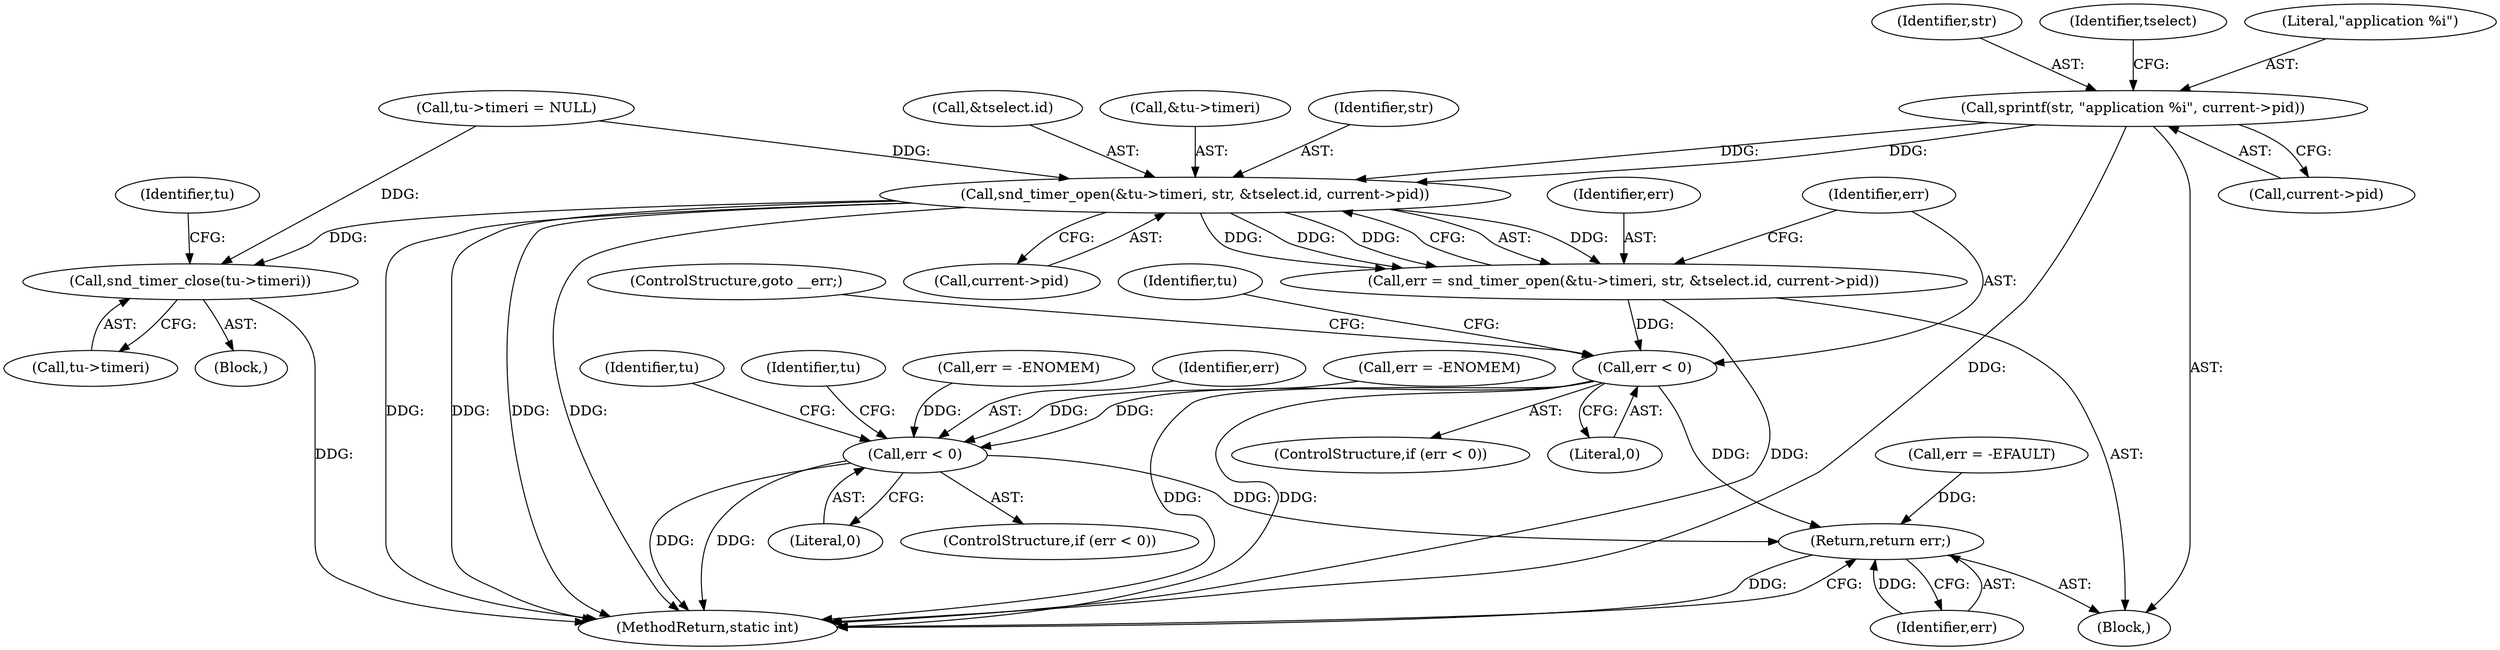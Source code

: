 digraph "0_linux_af368027a49a751d6ff4ee9e3f9961f35bb4fede_2@API" {
"1000143" [label="(Call,sprintf(str, \"application %i\", current->pid))"];
"1000166" [label="(Call,snd_timer_open(&tu->timeri, str, &tselect.id, current->pid))"];
"1000164" [label="(Call,err = snd_timer_open(&tu->timeri, str, &tselect.id, current->pid))"];
"1000180" [label="(Call,err < 0)"];
"1000254" [label="(Call,err < 0)"];
"1000305" [label="(Return,return err;)"];
"1000258" [label="(Call,snd_timer_close(tu->timeri))"];
"1000306" [label="(Identifier,err)"];
"1000253" [label="(ControlStructure,if (err < 0))"];
"1000255" [label="(Identifier,err)"];
"1000183" [label="(ControlStructure,goto __err;)"];
"1000264" [label="(Identifier,tu)"];
"1000254" [label="(Call,err < 0)"];
"1000165" [label="(Identifier,err)"];
"1000307" [label="(MethodReturn,static int)"];
"1000172" [label="(Call,&tselect.id)"];
"1000258" [label="(Call,snd_timer_close(tu->timeri))"];
"1000125" [label="(Call,tu->timeri = NULL)"];
"1000167" [label="(Call,&tu->timeri)"];
"1000103" [label="(Block,)"];
"1000143" [label="(Call,sprintf(str, \"application %i\", current->pid))"];
"1000180" [label="(Call,err < 0)"];
"1000171" [label="(Identifier,str)"];
"1000256" [label="(Literal,0)"];
"1000249" [label="(Call,err = -ENOMEM)"];
"1000144" [label="(Identifier,str)"];
"1000260" [label="(Identifier,tu)"];
"1000186" [label="(Identifier,tu)"];
"1000176" [label="(Call,current->pid)"];
"1000181" [label="(Identifier,err)"];
"1000166" [label="(Call,snd_timer_open(&tu->timeri, str, &tselect.id, current->pid))"];
"1000272" [label="(Identifier,tu)"];
"1000259" [label="(Call,tu->timeri)"];
"1000225" [label="(Call,err = -ENOMEM)"];
"1000138" [label="(Call,err = -EFAULT)"];
"1000164" [label="(Call,err = snd_timer_open(&tu->timeri, str, &tselect.id, current->pid))"];
"1000257" [label="(Block,)"];
"1000182" [label="(Literal,0)"];
"1000179" [label="(ControlStructure,if (err < 0))"];
"1000146" [label="(Call,current->pid)"];
"1000153" [label="(Identifier,tselect)"];
"1000305" [label="(Return,return err;)"];
"1000145" [label="(Literal,\"application %i\")"];
"1000143" -> "1000103"  [label="AST: "];
"1000143" -> "1000146"  [label="CFG: "];
"1000144" -> "1000143"  [label="AST: "];
"1000145" -> "1000143"  [label="AST: "];
"1000146" -> "1000143"  [label="AST: "];
"1000153" -> "1000143"  [label="CFG: "];
"1000143" -> "1000307"  [label="DDG: "];
"1000143" -> "1000166"  [label="DDG: "];
"1000143" -> "1000166"  [label="DDG: "];
"1000166" -> "1000164"  [label="AST: "];
"1000166" -> "1000176"  [label="CFG: "];
"1000167" -> "1000166"  [label="AST: "];
"1000171" -> "1000166"  [label="AST: "];
"1000172" -> "1000166"  [label="AST: "];
"1000176" -> "1000166"  [label="AST: "];
"1000164" -> "1000166"  [label="CFG: "];
"1000166" -> "1000307"  [label="DDG: "];
"1000166" -> "1000307"  [label="DDG: "];
"1000166" -> "1000307"  [label="DDG: "];
"1000166" -> "1000307"  [label="DDG: "];
"1000166" -> "1000164"  [label="DDG: "];
"1000166" -> "1000164"  [label="DDG: "];
"1000166" -> "1000164"  [label="DDG: "];
"1000166" -> "1000164"  [label="DDG: "];
"1000125" -> "1000166"  [label="DDG: "];
"1000166" -> "1000258"  [label="DDG: "];
"1000164" -> "1000103"  [label="AST: "];
"1000165" -> "1000164"  [label="AST: "];
"1000181" -> "1000164"  [label="CFG: "];
"1000164" -> "1000307"  [label="DDG: "];
"1000164" -> "1000180"  [label="DDG: "];
"1000180" -> "1000179"  [label="AST: "];
"1000180" -> "1000182"  [label="CFG: "];
"1000181" -> "1000180"  [label="AST: "];
"1000182" -> "1000180"  [label="AST: "];
"1000183" -> "1000180"  [label="CFG: "];
"1000186" -> "1000180"  [label="CFG: "];
"1000180" -> "1000307"  [label="DDG: "];
"1000180" -> "1000307"  [label="DDG: "];
"1000180" -> "1000254"  [label="DDG: "];
"1000180" -> "1000305"  [label="DDG: "];
"1000254" -> "1000253"  [label="AST: "];
"1000254" -> "1000256"  [label="CFG: "];
"1000255" -> "1000254"  [label="AST: "];
"1000256" -> "1000254"  [label="AST: "];
"1000260" -> "1000254"  [label="CFG: "];
"1000272" -> "1000254"  [label="CFG: "];
"1000254" -> "1000307"  [label="DDG: "];
"1000254" -> "1000307"  [label="DDG: "];
"1000225" -> "1000254"  [label="DDG: "];
"1000249" -> "1000254"  [label="DDG: "];
"1000254" -> "1000305"  [label="DDG: "];
"1000305" -> "1000103"  [label="AST: "];
"1000305" -> "1000306"  [label="CFG: "];
"1000306" -> "1000305"  [label="AST: "];
"1000307" -> "1000305"  [label="CFG: "];
"1000305" -> "1000307"  [label="DDG: "];
"1000306" -> "1000305"  [label="DDG: "];
"1000138" -> "1000305"  [label="DDG: "];
"1000258" -> "1000257"  [label="AST: "];
"1000258" -> "1000259"  [label="CFG: "];
"1000259" -> "1000258"  [label="AST: "];
"1000264" -> "1000258"  [label="CFG: "];
"1000258" -> "1000307"  [label="DDG: "];
"1000125" -> "1000258"  [label="DDG: "];
}
